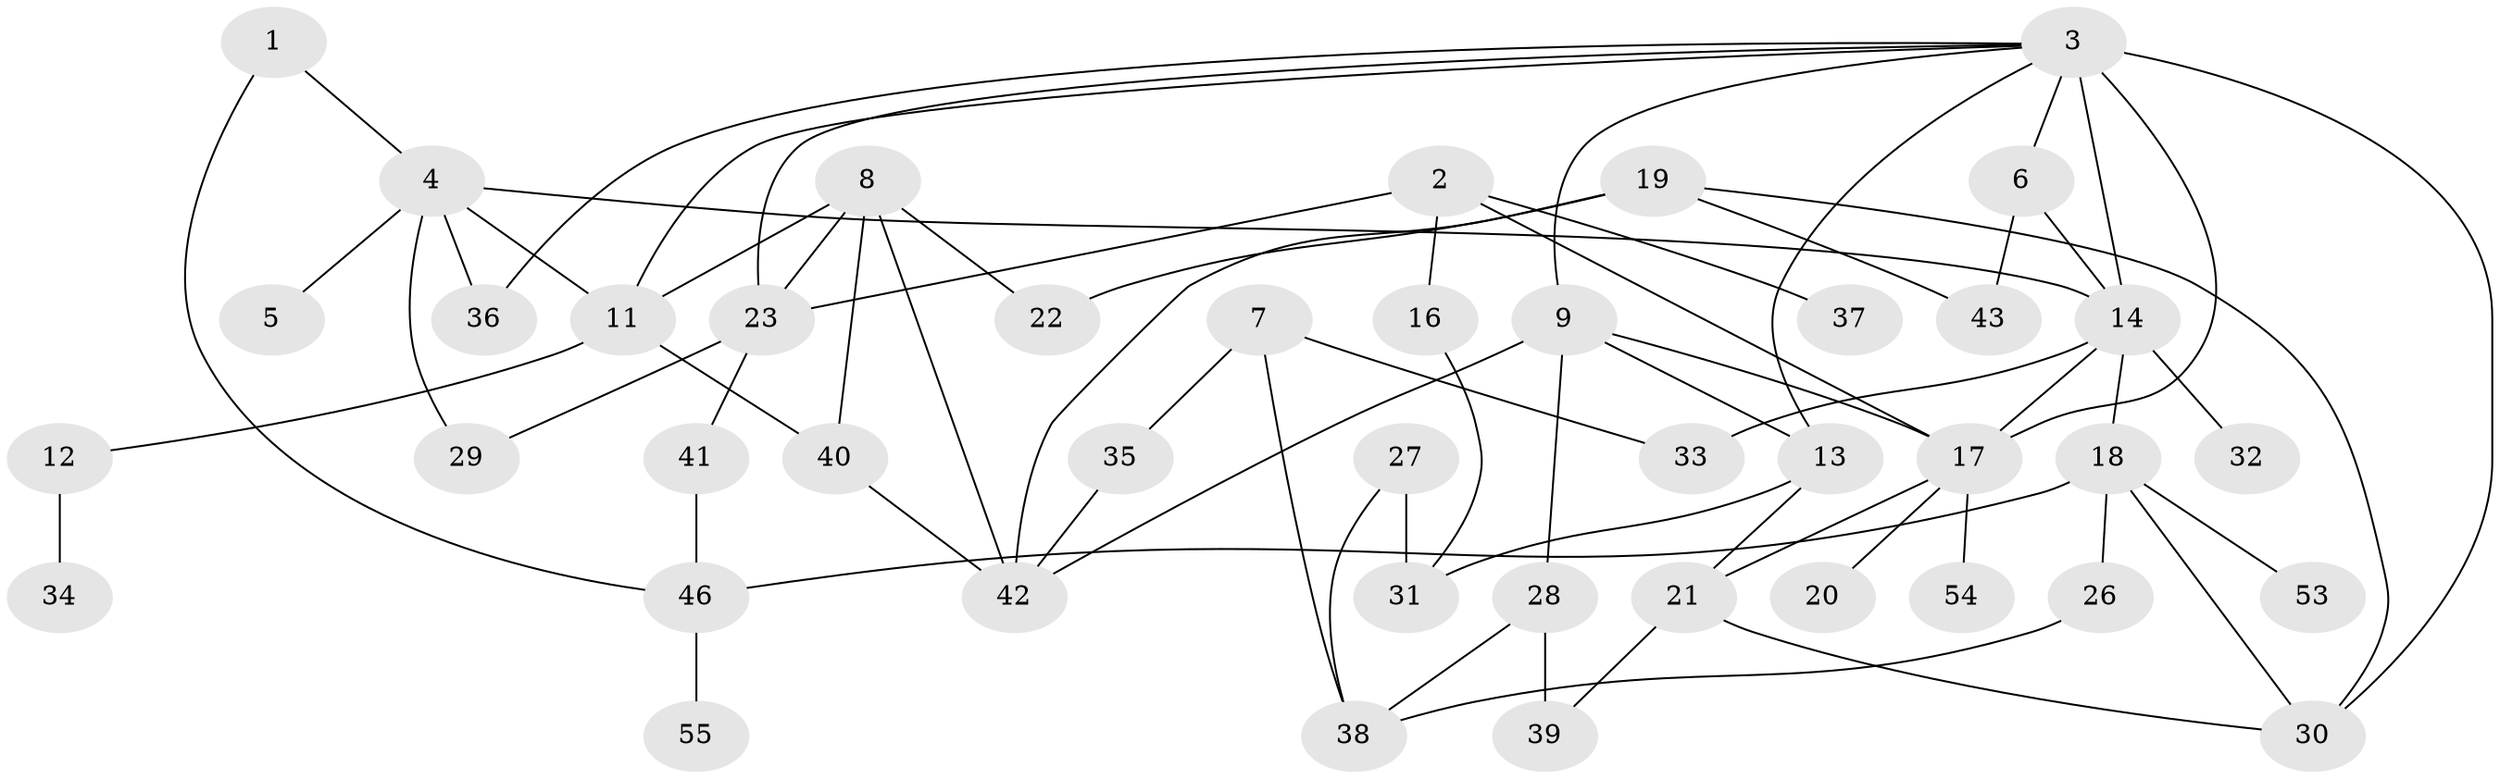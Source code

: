 // original degree distribution, {1: 0.26618705035971224, 4: 0.1510791366906475, 3: 0.20863309352517986, 5: 0.02877697841726619, 2: 0.23741007194244604, 0: 0.08633093525179857, 6: 0.02158273381294964}
// Generated by graph-tools (version 1.1) at 2025/48/03/04/25 22:48:23]
// undirected, 43 vertices, 68 edges
graph export_dot {
  node [color=gray90,style=filled];
  1;
  2;
  3;
  4;
  5;
  6;
  7;
  8;
  9;
  11;
  12;
  13;
  14;
  16;
  17;
  18;
  19;
  20;
  21;
  22;
  23;
  26;
  27;
  28;
  29;
  30;
  31;
  32;
  33;
  34;
  35;
  36;
  37;
  38;
  39;
  40;
  41;
  42;
  43;
  46;
  53;
  54;
  55;
  1 -- 4 [weight=1.0];
  1 -- 46 [weight=1.0];
  2 -- 16 [weight=1.0];
  2 -- 17 [weight=2.0];
  2 -- 23 [weight=1.0];
  2 -- 37 [weight=1.0];
  3 -- 6 [weight=1.0];
  3 -- 9 [weight=1.0];
  3 -- 11 [weight=1.0];
  3 -- 13 [weight=1.0];
  3 -- 14 [weight=3.0];
  3 -- 17 [weight=2.0];
  3 -- 23 [weight=1.0];
  3 -- 30 [weight=1.0];
  3 -- 36 [weight=1.0];
  4 -- 5 [weight=1.0];
  4 -- 11 [weight=1.0];
  4 -- 14 [weight=1.0];
  4 -- 29 [weight=1.0];
  4 -- 36 [weight=1.0];
  6 -- 14 [weight=1.0];
  6 -- 43 [weight=1.0];
  7 -- 33 [weight=1.0];
  7 -- 35 [weight=2.0];
  7 -- 38 [weight=1.0];
  8 -- 11 [weight=1.0];
  8 -- 22 [weight=1.0];
  8 -- 23 [weight=1.0];
  8 -- 40 [weight=1.0];
  8 -- 42 [weight=1.0];
  9 -- 13 [weight=1.0];
  9 -- 17 [weight=1.0];
  9 -- 28 [weight=1.0];
  9 -- 42 [weight=1.0];
  11 -- 12 [weight=1.0];
  11 -- 40 [weight=1.0];
  12 -- 34 [weight=1.0];
  13 -- 21 [weight=1.0];
  13 -- 31 [weight=1.0];
  14 -- 17 [weight=1.0];
  14 -- 18 [weight=1.0];
  14 -- 32 [weight=1.0];
  14 -- 33 [weight=1.0];
  16 -- 31 [weight=1.0];
  17 -- 20 [weight=1.0];
  17 -- 21 [weight=1.0];
  17 -- 54 [weight=1.0];
  18 -- 26 [weight=2.0];
  18 -- 30 [weight=1.0];
  18 -- 46 [weight=1.0];
  18 -- 53 [weight=1.0];
  19 -- 22 [weight=1.0];
  19 -- 30 [weight=1.0];
  19 -- 42 [weight=1.0];
  19 -- 43 [weight=1.0];
  21 -- 30 [weight=1.0];
  21 -- 39 [weight=1.0];
  23 -- 29 [weight=1.0];
  23 -- 41 [weight=1.0];
  26 -- 38 [weight=1.0];
  27 -- 31 [weight=3.0];
  27 -- 38 [weight=1.0];
  28 -- 38 [weight=1.0];
  28 -- 39 [weight=2.0];
  35 -- 42 [weight=1.0];
  40 -- 42 [weight=1.0];
  41 -- 46 [weight=1.0];
  46 -- 55 [weight=1.0];
}
